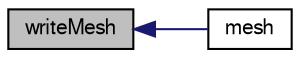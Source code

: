 digraph "writeMesh"
{
  bgcolor="transparent";
  edge [fontname="FreeSans",fontsize="10",labelfontname="FreeSans",labelfontsize="10"];
  node [fontname="FreeSans",fontsize="10",shape=record];
  rankdir="LR";
  Node1379 [label="writeMesh",height=0.2,width=0.4,color="black", fillcolor="grey75", style="filled", fontcolor="black"];
  Node1379 -> Node1380 [dir="back",color="midnightblue",fontsize="10",style="solid",fontname="FreeSans"];
  Node1380 [label="mesh",height=0.2,width=0.4,color="black",URL="$a21326.html#a5aca9ab4bac609de1e0e8c268bfc363f",tooltip="Create and return polyMesh. "];
}
